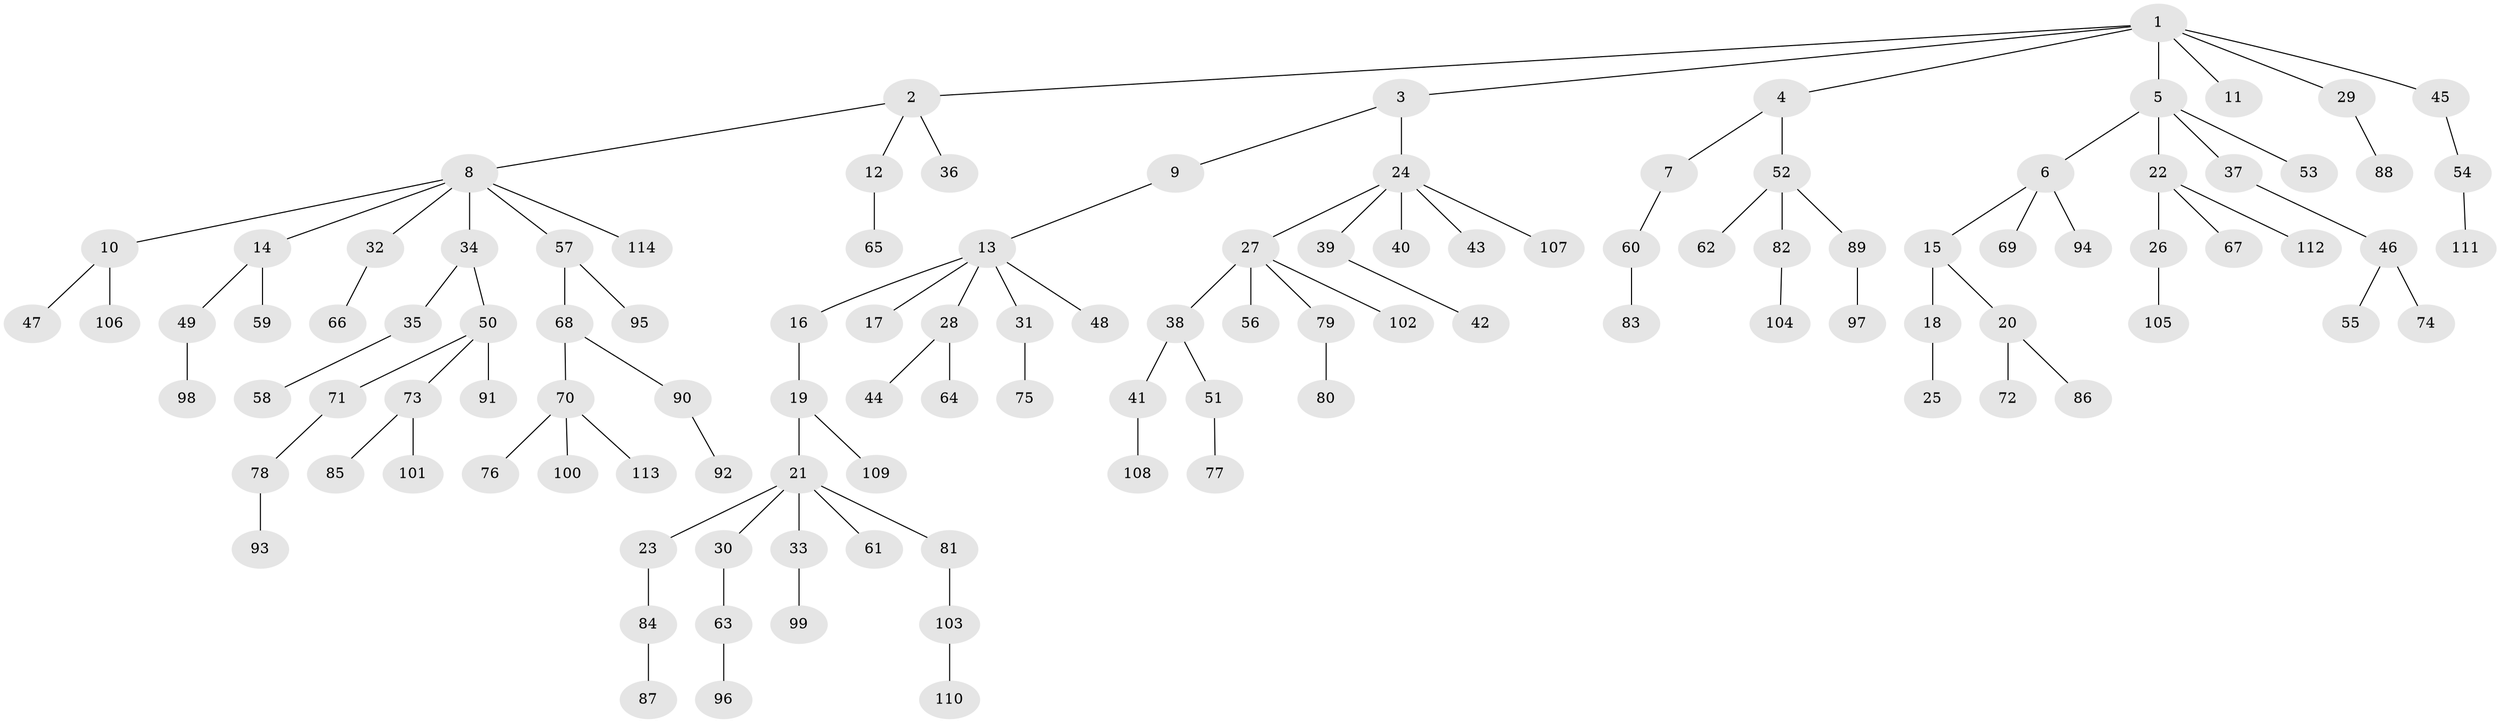 // coarse degree distribution, {8: 0.0125, 4: 0.025, 3: 0.0875, 7: 0.025, 2: 0.1625, 1: 0.6125, 6: 0.025, 5: 0.05}
// Generated by graph-tools (version 1.1) at 2025/52/02/27/25 19:52:13]
// undirected, 114 vertices, 113 edges
graph export_dot {
graph [start="1"]
  node [color=gray90,style=filled];
  1;
  2;
  3;
  4;
  5;
  6;
  7;
  8;
  9;
  10;
  11;
  12;
  13;
  14;
  15;
  16;
  17;
  18;
  19;
  20;
  21;
  22;
  23;
  24;
  25;
  26;
  27;
  28;
  29;
  30;
  31;
  32;
  33;
  34;
  35;
  36;
  37;
  38;
  39;
  40;
  41;
  42;
  43;
  44;
  45;
  46;
  47;
  48;
  49;
  50;
  51;
  52;
  53;
  54;
  55;
  56;
  57;
  58;
  59;
  60;
  61;
  62;
  63;
  64;
  65;
  66;
  67;
  68;
  69;
  70;
  71;
  72;
  73;
  74;
  75;
  76;
  77;
  78;
  79;
  80;
  81;
  82;
  83;
  84;
  85;
  86;
  87;
  88;
  89;
  90;
  91;
  92;
  93;
  94;
  95;
  96;
  97;
  98;
  99;
  100;
  101;
  102;
  103;
  104;
  105;
  106;
  107;
  108;
  109;
  110;
  111;
  112;
  113;
  114;
  1 -- 2;
  1 -- 3;
  1 -- 4;
  1 -- 5;
  1 -- 11;
  1 -- 29;
  1 -- 45;
  2 -- 8;
  2 -- 12;
  2 -- 36;
  3 -- 9;
  3 -- 24;
  4 -- 7;
  4 -- 52;
  5 -- 6;
  5 -- 22;
  5 -- 37;
  5 -- 53;
  6 -- 15;
  6 -- 69;
  6 -- 94;
  7 -- 60;
  8 -- 10;
  8 -- 14;
  8 -- 32;
  8 -- 34;
  8 -- 57;
  8 -- 114;
  9 -- 13;
  10 -- 47;
  10 -- 106;
  12 -- 65;
  13 -- 16;
  13 -- 17;
  13 -- 28;
  13 -- 31;
  13 -- 48;
  14 -- 49;
  14 -- 59;
  15 -- 18;
  15 -- 20;
  16 -- 19;
  18 -- 25;
  19 -- 21;
  19 -- 109;
  20 -- 72;
  20 -- 86;
  21 -- 23;
  21 -- 30;
  21 -- 33;
  21 -- 61;
  21 -- 81;
  22 -- 26;
  22 -- 67;
  22 -- 112;
  23 -- 84;
  24 -- 27;
  24 -- 39;
  24 -- 40;
  24 -- 43;
  24 -- 107;
  26 -- 105;
  27 -- 38;
  27 -- 56;
  27 -- 79;
  27 -- 102;
  28 -- 44;
  28 -- 64;
  29 -- 88;
  30 -- 63;
  31 -- 75;
  32 -- 66;
  33 -- 99;
  34 -- 35;
  34 -- 50;
  35 -- 58;
  37 -- 46;
  38 -- 41;
  38 -- 51;
  39 -- 42;
  41 -- 108;
  45 -- 54;
  46 -- 55;
  46 -- 74;
  49 -- 98;
  50 -- 71;
  50 -- 73;
  50 -- 91;
  51 -- 77;
  52 -- 62;
  52 -- 82;
  52 -- 89;
  54 -- 111;
  57 -- 68;
  57 -- 95;
  60 -- 83;
  63 -- 96;
  68 -- 70;
  68 -- 90;
  70 -- 76;
  70 -- 100;
  70 -- 113;
  71 -- 78;
  73 -- 85;
  73 -- 101;
  78 -- 93;
  79 -- 80;
  81 -- 103;
  82 -- 104;
  84 -- 87;
  89 -- 97;
  90 -- 92;
  103 -- 110;
}
